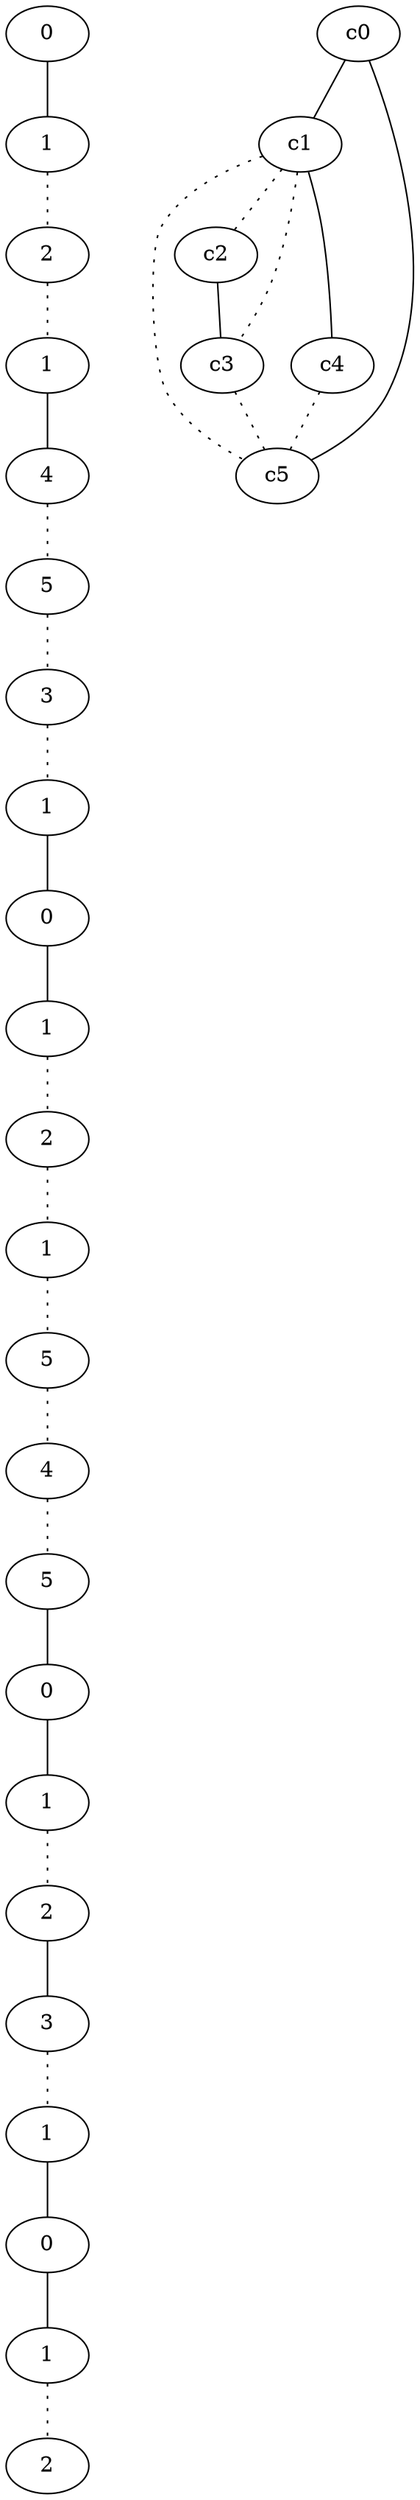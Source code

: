 graph {
a0[label=0];
a1[label=1];
a2[label=2];
a3[label=1];
a4[label=4];
a5[label=5];
a6[label=3];
a7[label=1];
a8[label=0];
a9[label=1];
a10[label=2];
a11[label=1];
a12[label=5];
a13[label=4];
a14[label=5];
a15[label=0];
a16[label=1];
a17[label=2];
a18[label=3];
a19[label=1];
a20[label=0];
a21[label=1];
a22[label=2];
a0 -- a1;
a1 -- a2 [style=dotted];
a2 -- a3 [style=dotted];
a3 -- a4;
a4 -- a5 [style=dotted];
a5 -- a6 [style=dotted];
a6 -- a7 [style=dotted];
a7 -- a8;
a8 -- a9;
a9 -- a10 [style=dotted];
a10 -- a11 [style=dotted];
a11 -- a12 [style=dotted];
a12 -- a13 [style=dotted];
a13 -- a14 [style=dotted];
a14 -- a15;
a15 -- a16;
a16 -- a17 [style=dotted];
a17 -- a18;
a18 -- a19 [style=dotted];
a19 -- a20;
a20 -- a21;
a21 -- a22 [style=dotted];
c0 -- c1;
c0 -- c5;
c1 -- c2 [style=dotted];
c1 -- c3 [style=dotted];
c1 -- c4;
c1 -- c5 [style=dotted];
c2 -- c3;
c3 -- c5 [style=dotted];
c4 -- c5 [style=dotted];
}
